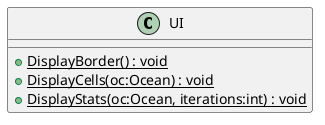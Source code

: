 @startuml
class UI {
    + {static} DisplayBorder() : void
    + {static} DisplayCells(oc:Ocean) : void
    + {static} DisplayStats(oc:Ocean, iterations:int) : void
}
@enduml
